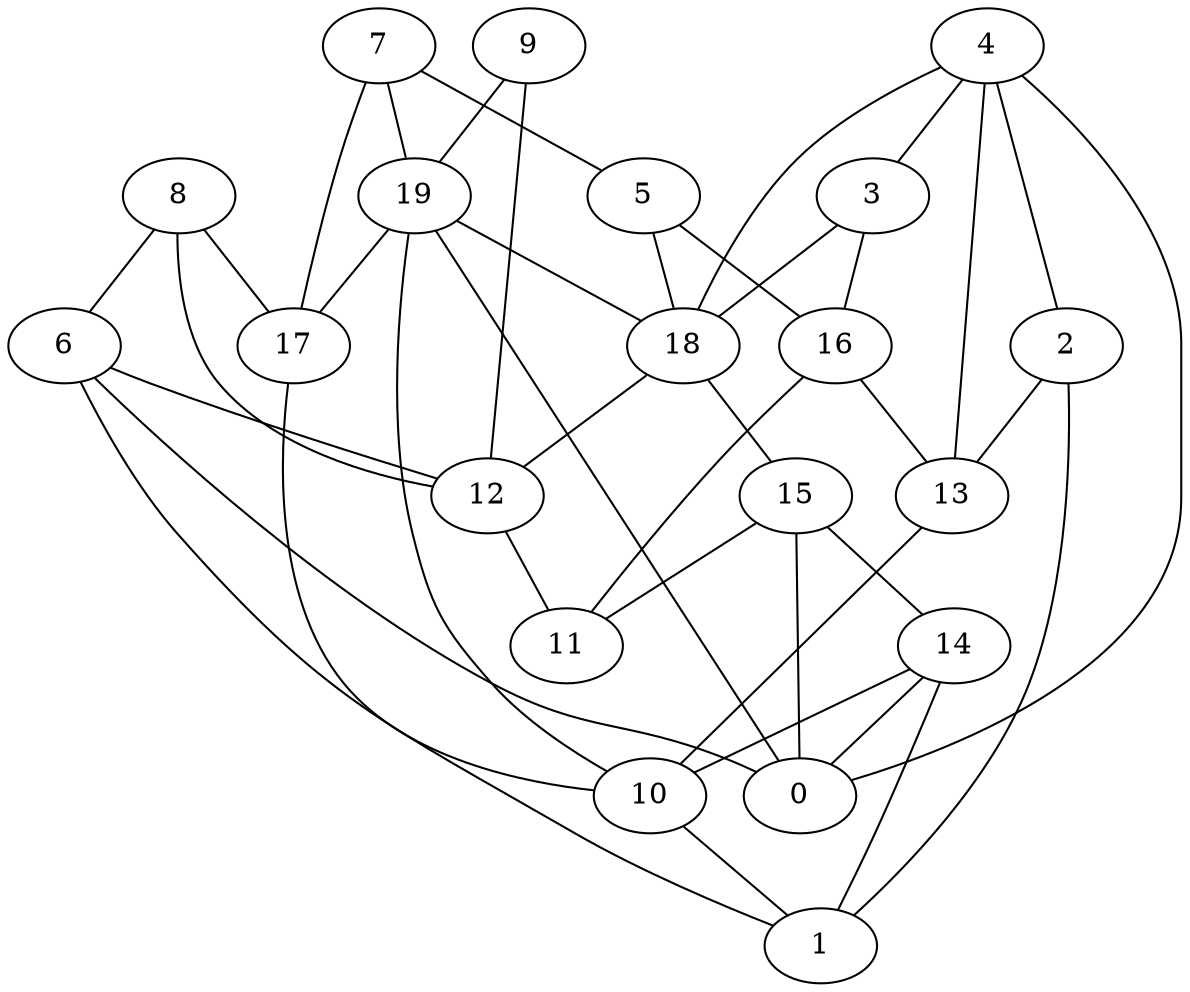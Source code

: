 digraph GG_graph {

subgraph G_graph {
edge [color = black]
"5" -> "16" [dir = none]
"6" -> "0" [dir = none]
"19" -> "10" [dir = none]
"19" -> "18" [dir = none]
"18" -> "15" [dir = none]
"18" -> "12" [dir = none]
"16" -> "13" [dir = none]
"3" -> "16" [dir = none]
"10" -> "1" [dir = none]
"15" -> "11" [dir = none]
"15" -> "0" [dir = none]
"9" -> "12" [dir = none]
"8" -> "17" [dir = none]
"4" -> "2" [dir = none]
"4" -> "3" [dir = none]
"4" -> "18" [dir = none]
"17" -> "10" [dir = none]
"7" -> "19" [dir = none]
"14" -> "10" [dir = none]
"4" -> "13" [dir = none]
"4" -> "0" [dir = none]
"8" -> "6" [dir = none]
"6" -> "1" [dir = none]
"14" -> "1" [dir = none]
"3" -> "18" [dir = none]
"2" -> "13" [dir = none]
"6" -> "12" [dir = none]
"16" -> "11" [dir = none]
"8" -> "12" [dir = none]
"14" -> "0" [dir = none]
"19" -> "0" [dir = none]
"12" -> "11" [dir = none]
"13" -> "10" [dir = none]
"5" -> "18" [dir = none]
"2" -> "1" [dir = none]
"7" -> "5" [dir = none]
"9" -> "19" [dir = none]
"15" -> "14" [dir = none]
"7" -> "17" [dir = none]
"19" -> "17" [dir = none]
}

}
